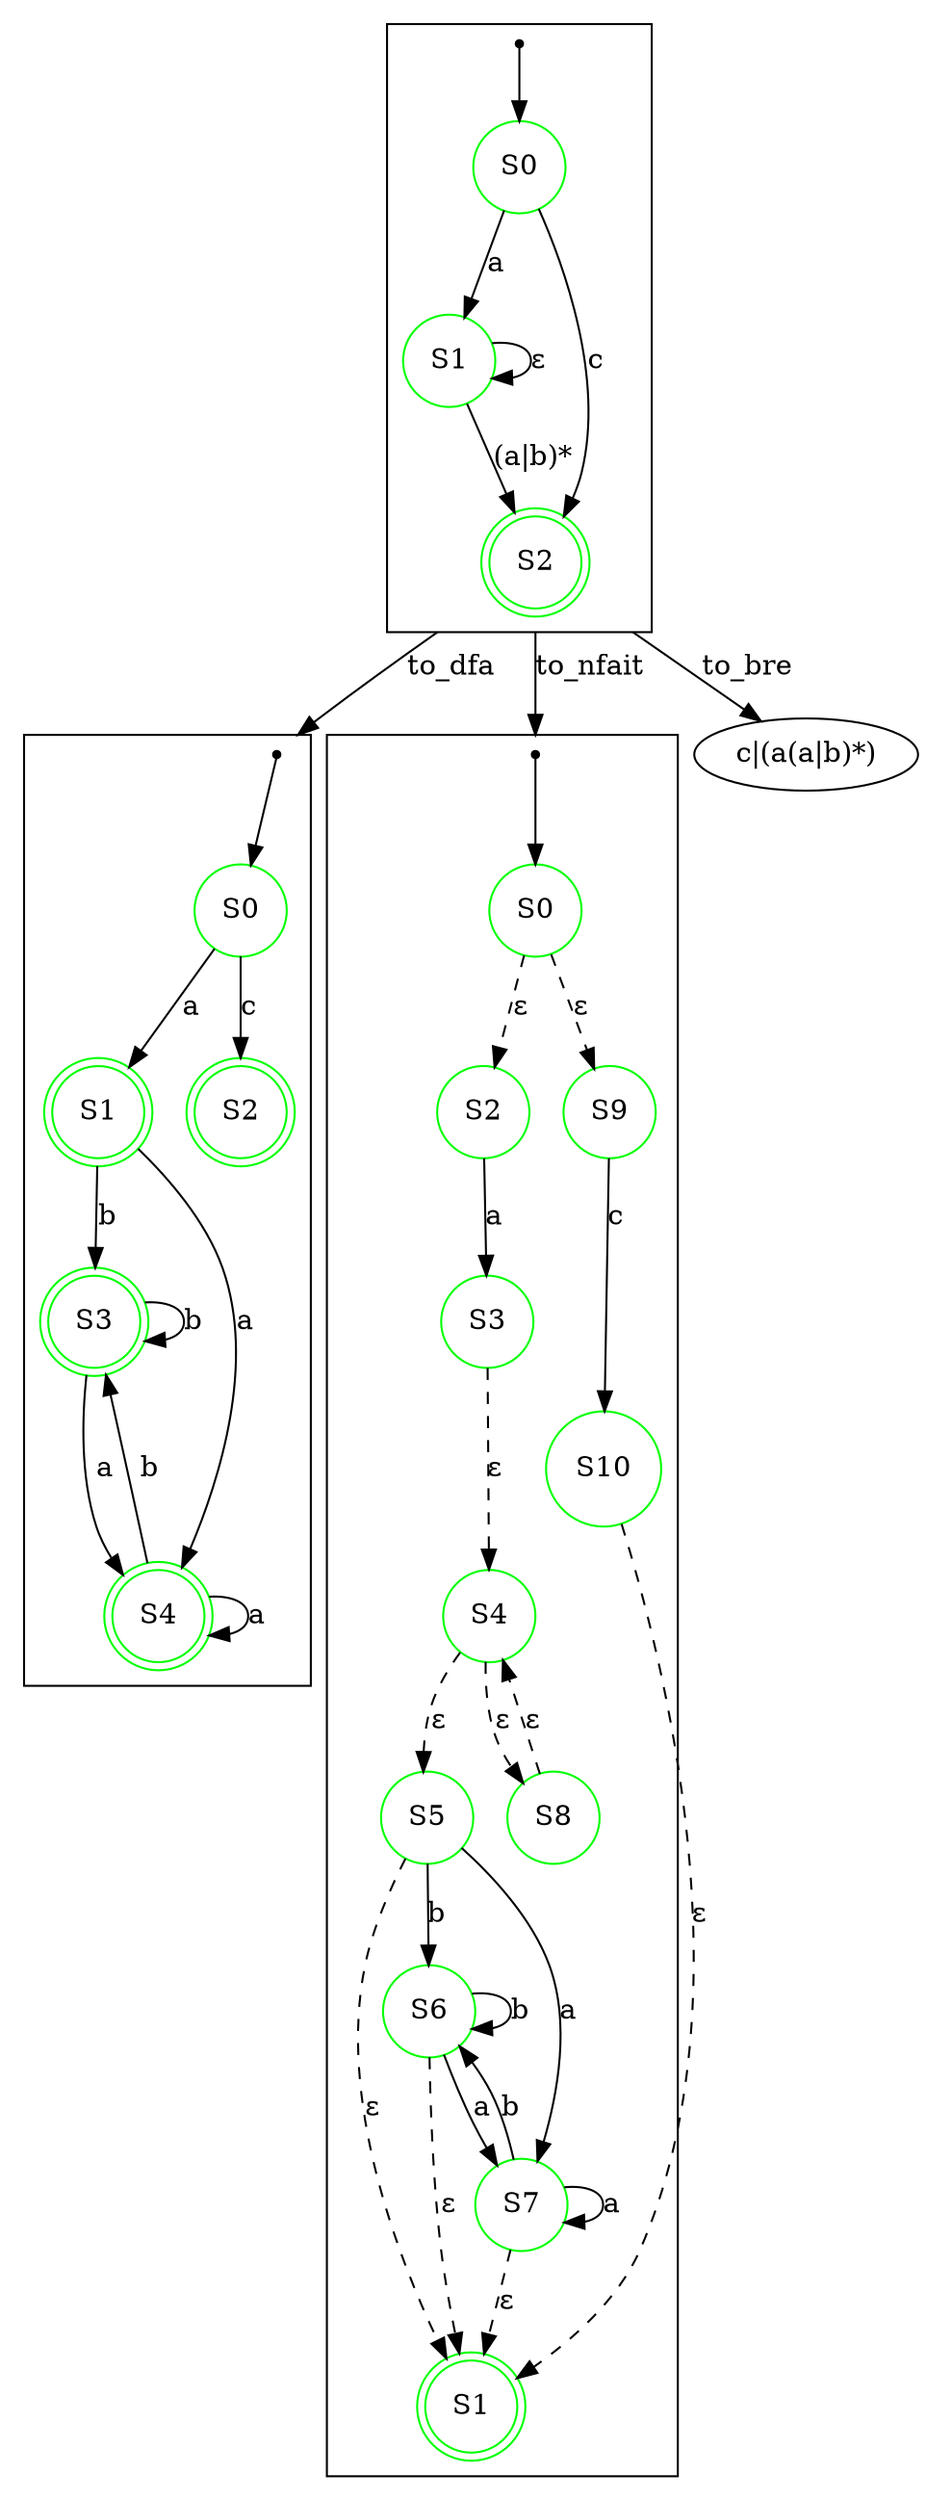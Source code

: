 digraph G {
compound=true;
	subgraph cluster_orig {
	origS0 [shape=circle,label="S0",color=green];
	origI0 [shape=point];
	origS1 [shape=circle,label="S1",color=green];
	origS2 [shape=doublecircle,label="S2",color=green];
	origI0->origS0;
	origS0->origS1 [label="a"];
	origS1->origS2 [label="(a|b)*"];
	origS1->origS1 [label="&#x3B5;"];
	origS0->origS2 [label="c"];
}
	subgraph cluster_dfa {
	dfaS0 [shape=circle,label="S0",color=green];
	dfaI0 [shape=point];
	dfaS1 [shape=doublecircle,label="S1",color=green];
	dfaS2 [shape=doublecircle,label="S2",color=green];
	dfaS3 [shape=doublecircle,label="S3",color=green];
	dfaS4 [shape=doublecircle,label="S4",color=green];
	dfaI0->dfaS0;
	dfaS0->dfaS1 [label="a"];
	dfaS0->dfaS2 [label="c"];
	dfaS1->dfaS3 [label="b"];
	dfaS1->dfaS4 [label="a"];
	dfaS3->dfaS4 [label="a"];
	dfaS3->dfaS3 [label="b"];
	dfaS4->dfaS3 [label="b"];
	dfaS4->dfaS4 [label="a"];
}
	subgraph cluster_nfait {
	nfaitS0 [shape=circle,label="S0",color=green];
	nfaitI0 [shape=point];
	nfaitS1 [shape=doublecircle,label="S1",color=green];
	nfaitS2 [shape=circle,label="S2",color=green];
	nfaitS3 [shape=circle,label="S3",color=green];
	nfaitS4 [shape=circle,label="S4",color=green];
	nfaitS5 [shape=circle,label="S5",color=green];
	nfaitS6 [shape=circle,label="S6",color=green];
	nfaitS7 [shape=circle,label="S7",color=green];
	nfaitS8 [shape=circle,label="S8",color=green];
	nfaitS9 [shape=circle,label="S9",color=green];
	nfaitS10 [shape=circle,label="S10",color=green];
	nfaitI0->nfaitS0;
	nfaitS2->nfaitS3 [label="a"];
	nfaitS5->nfaitS6 [label="b"];
	nfaitS5->nfaitS7 [label="a"];
	nfaitS6->nfaitS6 [label="b"];
	nfaitS6->nfaitS7 [label="a"];
	nfaitS7->nfaitS7 [label="a"];
	nfaitS7->nfaitS6 [label="b"];
	nfaitS9->nfaitS10 [label="c"];
	nfaitS0->nfaitS2 [label="&#x3B5;",style=dashed];
	nfaitS0->nfaitS9 [label="&#x3B5;",style=dashed];
	nfaitS3->nfaitS4 [label="&#x3B5;",style=dashed];
	nfaitS4->nfaitS8 [label="&#x3B5;",style=dashed];
	nfaitS4->nfaitS5 [label="&#x3B5;",style=dashed];
	nfaitS5->nfaitS1 [label="&#x3B5;",style=dashed];
	nfaitS6->nfaitS1 [label="&#x3B5;",style=dashed];
	nfaitS7->nfaitS1 [label="&#x3B5;",style=dashed];
	nfaitS8->nfaitS4 [label="&#x3B5;",style=dashed];
	nfaitS10->nfaitS1 [label="&#x3B5;",style=dashed];
}
	bre [label="c|(a(a|b)*)"];
	origS2->dfaI0 [label="to_dfa",ltail=cluster_orig,lhead=cluster_dfa];
	origS2->nfaitI0 [label="to_nfait",ltail=cluster_orig,lhead=cluster_nfait];
	origS2->bre [label="to_bre",ltail=cluster_orig];
}